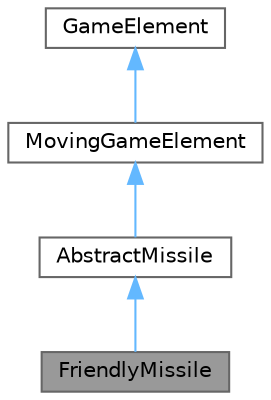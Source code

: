 digraph "FriendlyMissile"
{
 // LATEX_PDF_SIZE
  bgcolor="transparent";
  edge [fontname=Helvetica,fontsize=10,labelfontname=Helvetica,labelfontsize=10];
  node [fontname=Helvetica,fontsize=10,shape=box,height=0.2,width=0.4];
  Node1 [id="Node000001",label="FriendlyMissile",height=0.2,width=0.4,color="gray40", fillcolor="grey60", style="filled", fontcolor="black",tooltip="Represents a missile fired by the player's ship."];
  Node2 -> Node1 [id="edge1_Node000001_Node000002",dir="back",color="steelblue1",style="solid",tooltip=" "];
  Node2 [id="Node000002",label="AbstractMissile",height=0.2,width=0.4,color="gray40", fillcolor="white", style="filled",URL="$class_abstract_missile.html",tooltip="Abstract base class for all missile types in the game."];
  Node3 -> Node2 [id="edge2_Node000002_Node000003",dir="back",color="steelblue1",style="solid",tooltip=" "];
  Node3 [id="Node000003",label="MovingGameElement",height=0.2,width=0.4,color="gray40", fillcolor="white", style="filled",URL="$class_moving_game_element.html",tooltip="Derived class for moving game elements."];
  Node4 -> Node3 [id="edge3_Node000003_Node000004",dir="back",color="steelblue1",style="solid",tooltip=" "];
  Node4 [id="Node000004",label="GameElement",height=0.2,width=0.4,color="gray40", fillcolor="white", style="filled",URL="$class_game_element.html",tooltip="Base class for all game elements."];
}

